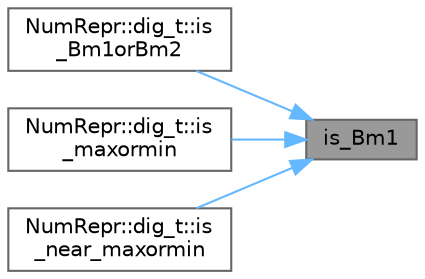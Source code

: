digraph "is_Bm1"
{
 // INTERACTIVE_SVG=YES
 // LATEX_PDF_SIZE
  bgcolor="transparent";
  edge [fontname=Helvetica,fontsize=10,labelfontname=Helvetica,labelfontsize=10];
  node [fontname=Helvetica,fontsize=10,shape=box,height=0.2,width=0.4];
  rankdir="RL";
  Node1 [label="is_Bm1",height=0.2,width=0.4,color="gray40", fillcolor="grey60", style="filled", fontcolor="black",tooltip=" "];
  Node1 -> Node2 [dir="back",color="steelblue1",style="solid"];
  Node2 [label="NumRepr::dig_t::is\l_Bm1orBm2",height=0.2,width=0.4,color="grey40", fillcolor="white", style="filled",URL="$struct_num_repr_1_1dig__t.html#a6c4fba7ed06b49210ef5ff28df23a668",tooltip=" "];
  Node1 -> Node3 [dir="back",color="steelblue1",style="solid"];
  Node3 [label="NumRepr::dig_t::is\l_maxormin",height=0.2,width=0.4,color="grey40", fillcolor="white", style="filled",URL="$struct_num_repr_1_1dig__t.html#ad54d97fbbe203e3aecaf937df2600ba2",tooltip=" "];
  Node1 -> Node4 [dir="back",color="steelblue1",style="solid"];
  Node4 [label="NumRepr::dig_t::is\l_near_maxormin",height=0.2,width=0.4,color="grey40", fillcolor="white", style="filled",URL="$struct_num_repr_1_1dig__t.html#af91d529a5c32bcc62d02b4700713b512",tooltip=" "];
}
